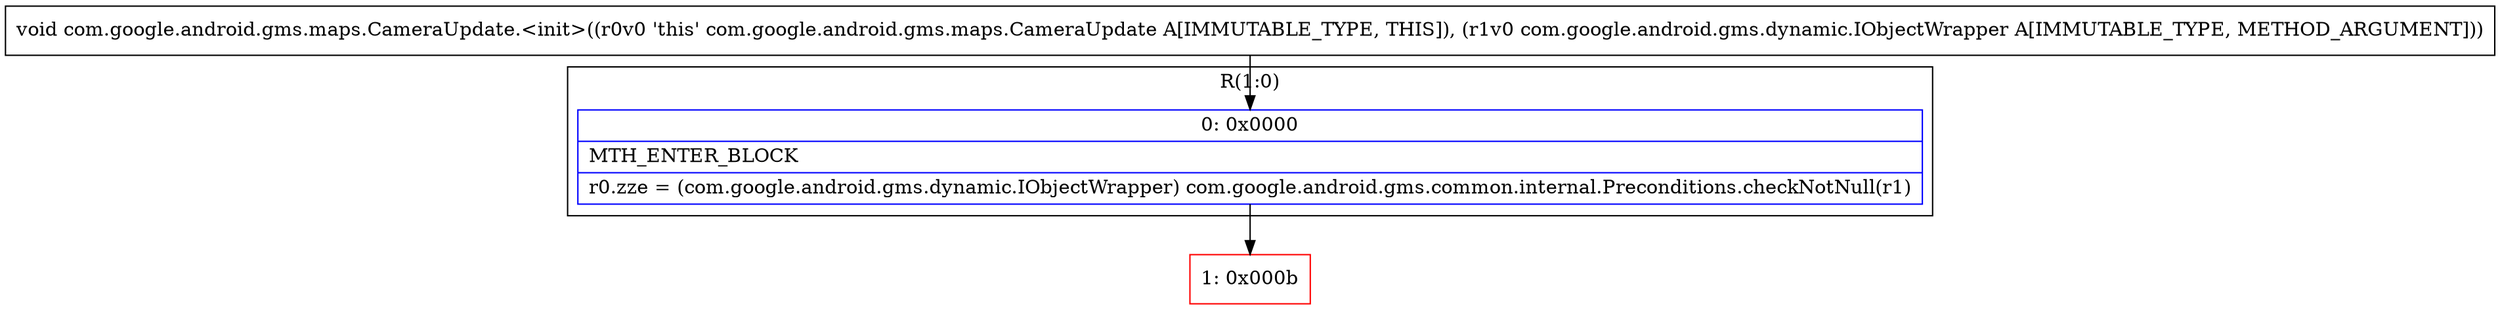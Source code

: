 digraph "CFG forcom.google.android.gms.maps.CameraUpdate.\<init\>(Lcom\/google\/android\/gms\/dynamic\/IObjectWrapper;)V" {
subgraph cluster_Region_1629960668 {
label = "R(1:0)";
node [shape=record,color=blue];
Node_0 [shape=record,label="{0\:\ 0x0000|MTH_ENTER_BLOCK\l|r0.zze = (com.google.android.gms.dynamic.IObjectWrapper) com.google.android.gms.common.internal.Preconditions.checkNotNull(r1)\l}"];
}
Node_1 [shape=record,color=red,label="{1\:\ 0x000b}"];
MethodNode[shape=record,label="{void com.google.android.gms.maps.CameraUpdate.\<init\>((r0v0 'this' com.google.android.gms.maps.CameraUpdate A[IMMUTABLE_TYPE, THIS]), (r1v0 com.google.android.gms.dynamic.IObjectWrapper A[IMMUTABLE_TYPE, METHOD_ARGUMENT])) }"];
MethodNode -> Node_0;
Node_0 -> Node_1;
}


